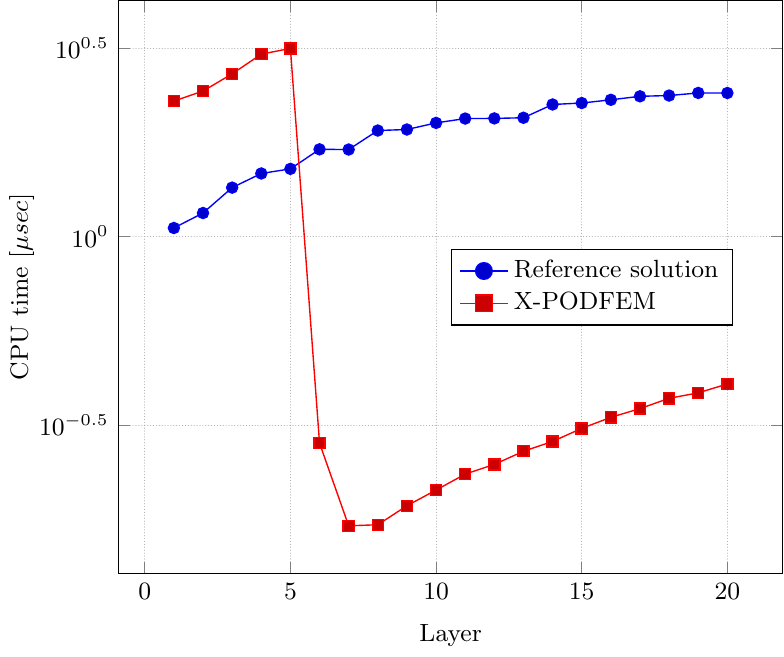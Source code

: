 \documentclass{standalone}
\usepackage{pgfplots}
\usepackage{filecontents}
\usepackage{tikz}
\usetikzlibrary{calc,fit,spy}

\begin{filecontents*}{FEM_time.csv}
layer, time
1,1.055e+00
2,1.156e+00
3,1.35e+00 
4,1.472e+00 
5,1.514e+00 
6,1.706e+00 
7,1.704e+00 
8,1.914e+00 
9,1.926e+00 
10,2.005e+00 
11,2.059e+00 
12,2.061e+00 
13,2.069e+00 
14,2.244e+00 
15,2.264e+00 
16,2.309e+00 
17,2.359e+00 
18,2.37e+00 
19,2.408e+00 
20,2.407e+00 

\end{filecontents*}

\begin{filecontents*}{XFEM1_time.csv}
layer, time
1,2.291e+00
2,2.436e+00 
3,2.706e+00 
4,3.052e+00 
5,3.161e+00 
6,2.832e-01 
7,1.709e-01 
8,1.72e-01 
9,1.932e-01 
10,2.126e-01 
11,2.344e-01 
12,2.487e-01 
13,2.695e-01 
14,2.862e-01 
15,3.1e-01 
16,3.316e-01 
17,3.498e-01 
18,3.726e-01 
19,3.852e-01 
20,4.066e-01 

\end{filecontents*}

\begin{document}
\begin{tikzpicture} [spy using outlines= {circle, magnification=2, size=3.0cm, connect spies}]

  \begin{semilogyaxis}[
        scale only axis, % The height and width argument only apply to the actual axis
        %xmin=1.0, xmax=1.0e+5,
        %ymin=1e-3, ymax=1.0e2,
        xlabel={Layer},
        ylabel={CPU time [$\mu sec$] },
        %legend pos= west,
        font=\small,
        mark size=2,
        line width = 0.5,
	      legend style={font=\small, mark size=3,at={(0.5,0.5)},anchor=west},
        legend cell align=left,
        %cycle list name=myCycleListColor,
    	grid = both,
   	    grid style={ dash pattern = on 0.05 off 1,
    		line cap = round, draw=gray!60 }
      ]
		%2 levels of refinement		

\addplot table [ x = layer, y = time, col sep = comma] {FEM_time.csv};
   \addlegendentry{Reference solution};
	
\addplot table [x = layer, y = time, col sep = comma] {XFEM1_time.csv};
   \addlegendentry{X-PODFEM};
 \end{semilogyaxis} 

% \spy on (0.9,1.25) in node at (-3,3);


\end{tikzpicture}
\end{document}


